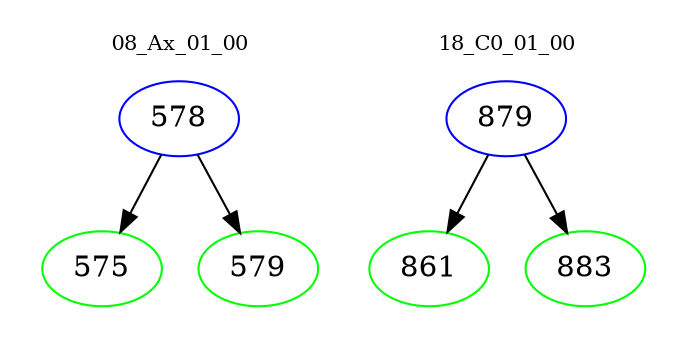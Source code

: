 digraph{
subgraph cluster_0 {
color = white
label = "08_Ax_01_00";
fontsize=10;
T0_578 [label="578", color="blue"]
T0_578 -> T0_575 [color="black"]
T0_575 [label="575", color="green"]
T0_578 -> T0_579 [color="black"]
T0_579 [label="579", color="green"]
}
subgraph cluster_1 {
color = white
label = "18_C0_01_00";
fontsize=10;
T1_879 [label="879", color="blue"]
T1_879 -> T1_861 [color="black"]
T1_861 [label="861", color="green"]
T1_879 -> T1_883 [color="black"]
T1_883 [label="883", color="green"]
}
}
